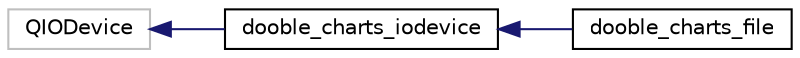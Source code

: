 digraph "Graphical Class Hierarchy"
{
 // LATEX_PDF_SIZE
  edge [fontname="Helvetica",fontsize="10",labelfontname="Helvetica",labelfontsize="10"];
  node [fontname="Helvetica",fontsize="10",shape=record];
  rankdir="LR";
  Node22 [label="QIODevice",height=0.2,width=0.4,color="grey75", fillcolor="white", style="filled",tooltip=" "];
  Node22 -> Node0 [dir="back",color="midnightblue",fontsize="10",style="solid",fontname="Helvetica"];
  Node0 [label="dooble_charts_iodevice",height=0.2,width=0.4,color="black", fillcolor="white", style="filled",URL="$classdooble__charts__iodevice.html",tooltip=" "];
  Node0 -> Node1 [dir="back",color="midnightblue",fontsize="10",style="solid",fontname="Helvetica"];
  Node1 [label="dooble_charts_file",height=0.2,width=0.4,color="black", fillcolor="white", style="filled",URL="$classdooble__charts__file.html",tooltip=" "];
}
